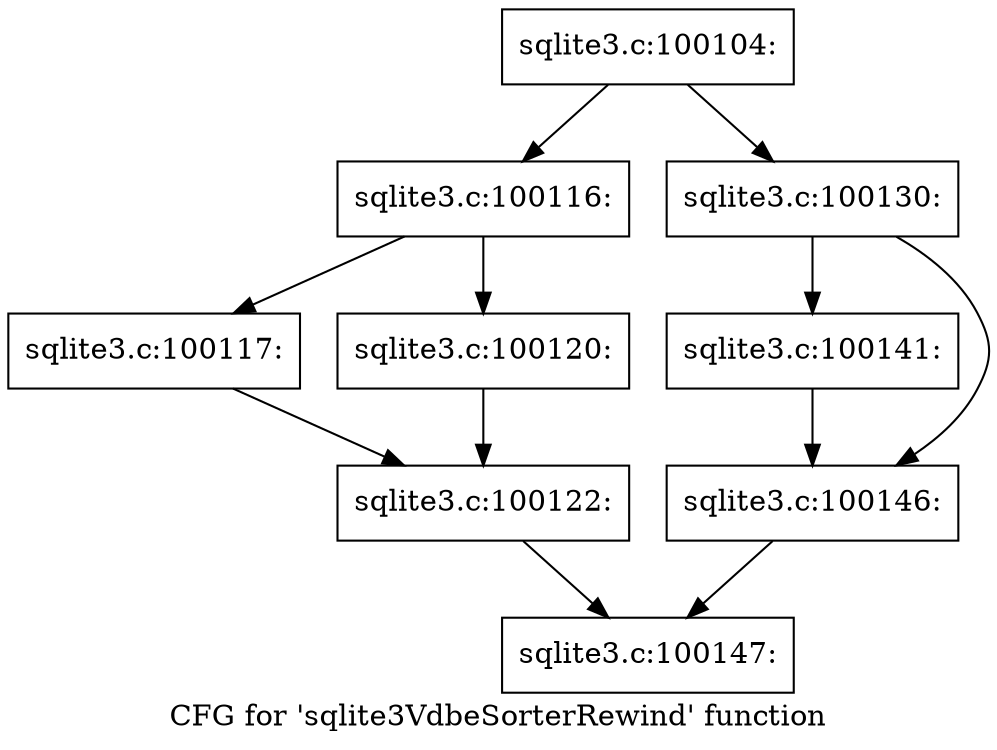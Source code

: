 digraph "CFG for 'sqlite3VdbeSorterRewind' function" {
	label="CFG for 'sqlite3VdbeSorterRewind' function";

	Node0x55c0f82be900 [shape=record,label="{sqlite3.c:100104:}"];
	Node0x55c0f82be900 -> Node0x55c0f82c2a10;
	Node0x55c0f82be900 -> Node0x55c0f82c2a60;
	Node0x55c0f82c2a10 [shape=record,label="{sqlite3.c:100116:}"];
	Node0x55c0f82c2a10 -> Node0x55c0f82c3040;
	Node0x55c0f82c2a10 -> Node0x55c0f82c30e0;
	Node0x55c0f82c3040 [shape=record,label="{sqlite3.c:100117:}"];
	Node0x55c0f82c3040 -> Node0x55c0f82c3090;
	Node0x55c0f82c30e0 [shape=record,label="{sqlite3.c:100120:}"];
	Node0x55c0f82c30e0 -> Node0x55c0f82c3090;
	Node0x55c0f82c3090 [shape=record,label="{sqlite3.c:100122:}"];
	Node0x55c0f82c3090 -> Node0x55c0f82bf9b0;
	Node0x55c0f82c2a60 [shape=record,label="{sqlite3.c:100130:}"];
	Node0x55c0f82c2a60 -> Node0x55c0f516e950;
	Node0x55c0f82c2a60 -> Node0x55c0f516c0c0;
	Node0x55c0f516e950 [shape=record,label="{sqlite3.c:100141:}"];
	Node0x55c0f516e950 -> Node0x55c0f516c0c0;
	Node0x55c0f516c0c0 [shape=record,label="{sqlite3.c:100146:}"];
	Node0x55c0f516c0c0 -> Node0x55c0f82bf9b0;
	Node0x55c0f82bf9b0 [shape=record,label="{sqlite3.c:100147:}"];
}
